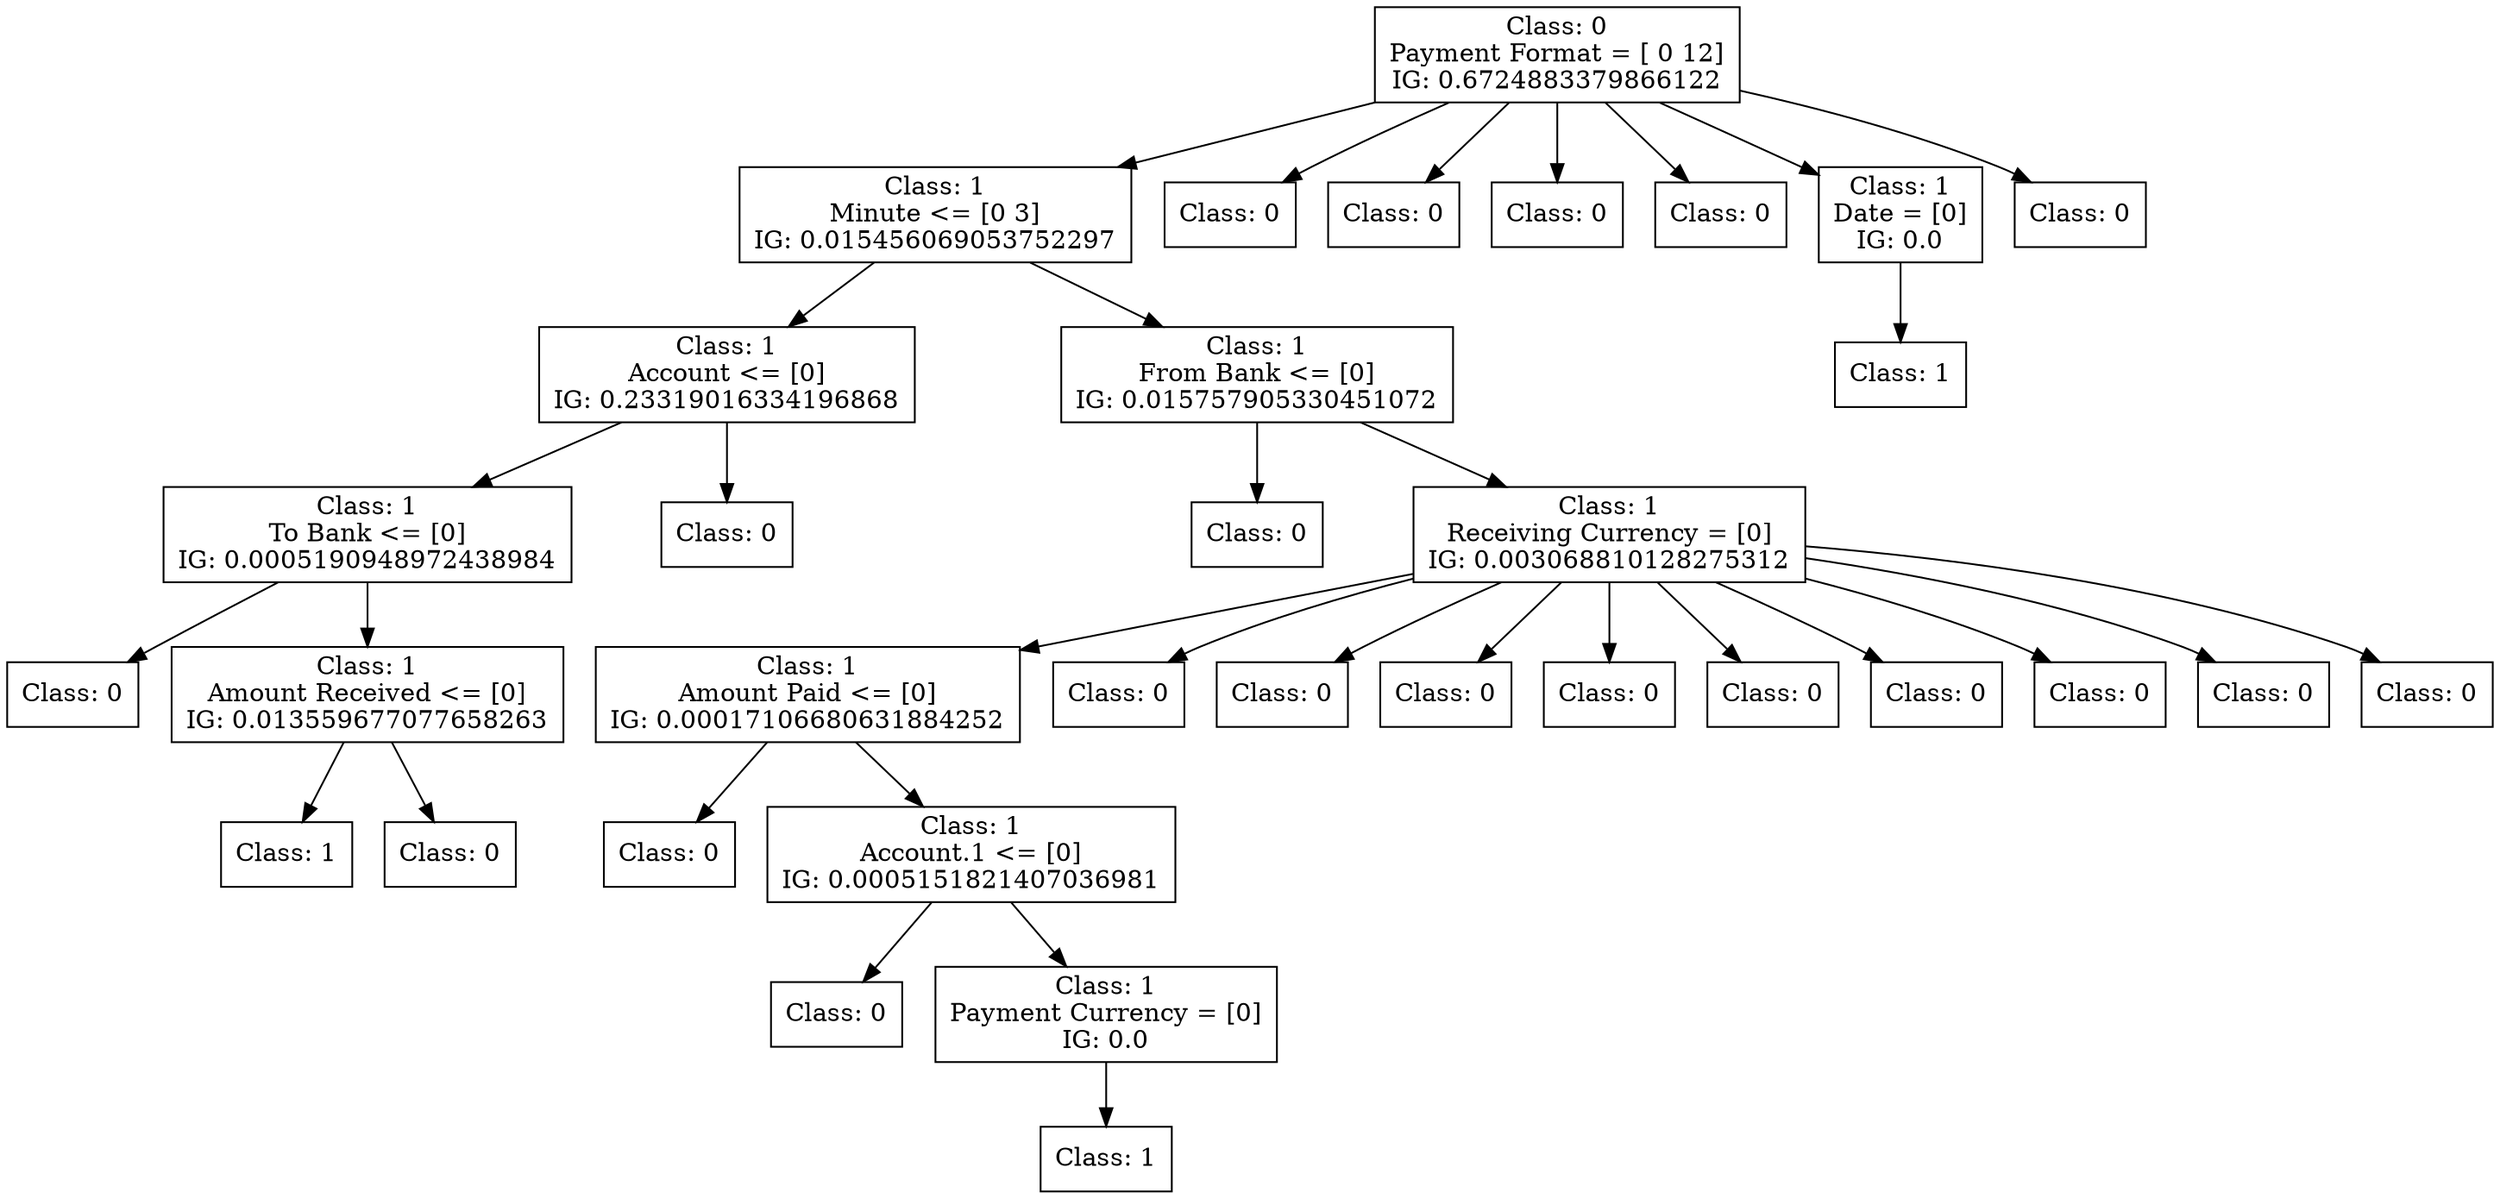 digraph DecisionTree {
	rankdir=TD;
	node [shape=box];
	2150827642016 [label="Class: 0
Payment Format = [ 0 12]
IG: 0.6724883379866122"];
	2150864722704 [label="Class: 1
Minute <= [0 3]
IG: 0.015456069053752297"];
	2150827642016 -> 2150864722704;
	2150864731968 [label="Class: 1
Account <= [0]
IG: 0.23319016334196868"];
	2150864722704 -> 2150864731968;
	2150892034448 [label="Class: 1
To Bank <= [0]
IG: 0.0005190948972438984"];
	2150864731968 -> 2150892034448;
	2150827646576 [label="Class: 0
"];
	2150892034448 -> 2150827646576;
	2150827648352 [label="Class: 1
Amount Received <= [0]
IG: 0.013559677077658263"];
	2150892034448 -> 2150827648352;
	2150864716224 [label="Class: 1
"];
	2150827648352 -> 2150864716224;
	2150864717760 [label="Class: 0
"];
	2150827648352 -> 2150864717760;
	2150892034880 [label="Class: 0
"];
	2150864731968 -> 2150892034880;
	2150864725488 [label="Class: 1
From Bank <= [0]
IG: 0.015757905330451072"];
	2150864722704 -> 2150864725488;
	2150864720160 [label="Class: 0
"];
	2150864725488 -> 2150864720160;
	2150864728032 [label="Class: 1
Receiving Currency = [0]
IG: 0.003068810128275312"];
	2150864725488 -> 2150864728032;
	2150864729520 [label="Class: 1
Amount Paid <= [0]
IG: 0.00017106680631884252"];
	2150864728032 -> 2150864729520;
	2150892032864 [label="Class: 0
"];
	2150864729520 -> 2150892032864;
	2150892033344 [label="Class: 1
Account.1 <= [0]
IG: 0.0005151821407036981"];
	2150864729520 -> 2150892033344;
	2150892037232 [label="Class: 0
"];
	2150892033344 -> 2150892037232;
	2150892032960 [label="Class: 1
Payment Currency = [0]
IG: 0.0"];
	2150892033344 -> 2150892032960;
	2150892038864 [label="Class: 1
"];
	2150892032960 -> 2150892038864;
	2150864731056 [label="Class: 0
"];
	2150864728032 -> 2150864731056;
	2150864731872 [label="Class: 0
"];
	2150864728032 -> 2150864731872;
	2150864728800 [label="Class: 0
"];
	2150864728032 -> 2150864728800;
	2150864728656 [label="Class: 0
"];
	2150864728032 -> 2150864728656;
	2150864729904 [label="Class: 0
"];
	2150864728032 -> 2150864729904;
	2150864730384 [label="Class: 0
"];
	2150864728032 -> 2150864730384;
	2150864724672 [label="Class: 0
"];
	2150864728032 -> 2150864724672;
	2150864732064 [label="Class: 0
"];
	2150864728032 -> 2150864732064;
	2150864731920 [label="Class: 0
"];
	2150864728032 -> 2150864731920;
	2150864723040 [label="Class: 0
"];
	2150827642016 -> 2150864723040;
	2150864721072 [label="Class: 0
"];
	2150827642016 -> 2150864721072;
	2150864722512 [label="Class: 0
"];
	2150827642016 -> 2150864722512;
	2150864722176 [label="Class: 0
"];
	2150827642016 -> 2150864722176;
	2150864721456 [label="Class: 1
Date = [0]
IG: 0.0"];
	2150827642016 -> 2150864721456;
	2150892040640 [label="Class: 1
"];
	2150864721456 -> 2150892040640;
	2150864718768 [label="Class: 0
"];
	2150827642016 -> 2150864718768;
}
